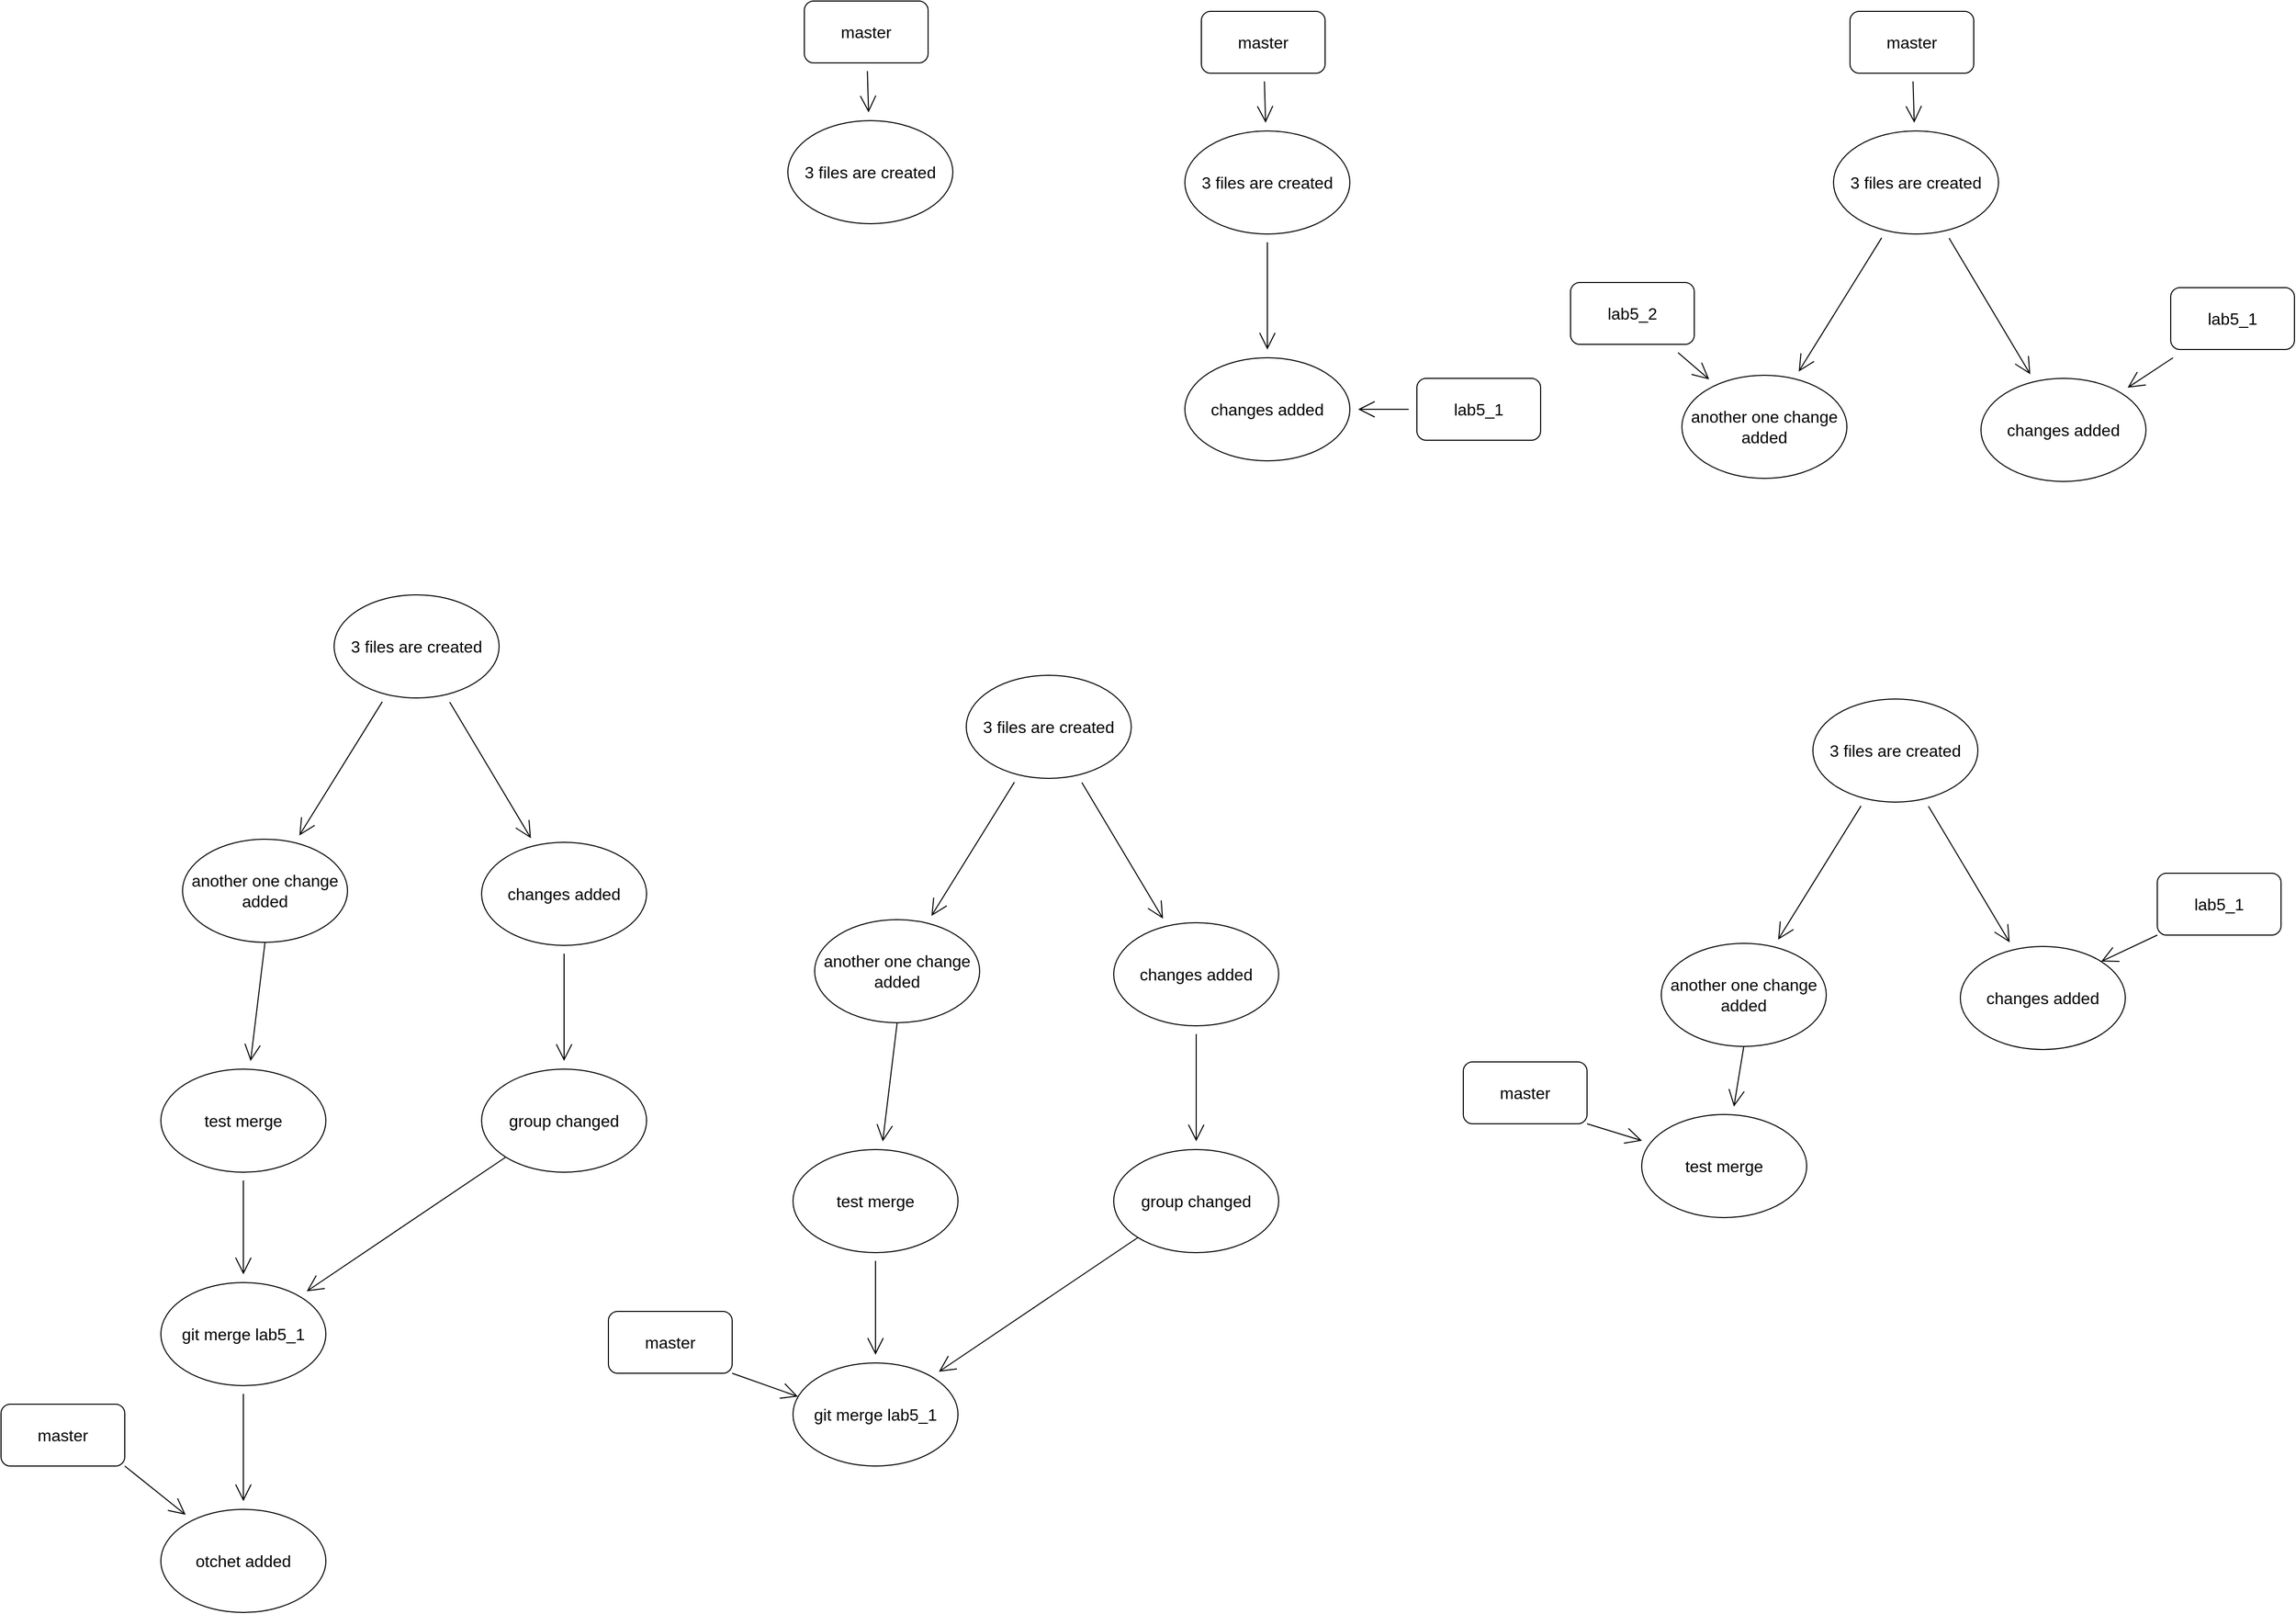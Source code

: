 <mxfile version="20.6.0" type="github">
  <diagram id="QL8ryWHjTM8B6qztDwL_" name="Страница 1">
    <mxGraphModel dx="3943" dy="1345" grid="0" gridSize="10" guides="1" tooltips="1" connect="1" arrows="1" fold="1" page="0" pageScale="1" pageWidth="827" pageHeight="1169" math="0" shadow="0">
      <root>
        <mxCell id="0" />
        <mxCell id="1" parent="0" />
        <mxCell id="yyESfibkOnGCrCQlA89q-24" value="3 files are created" style="ellipse;whiteSpace=wrap;html=1;fontSize=16;" vertex="1" parent="1">
          <mxGeometry x="-584" y="379" width="160" height="100" as="geometry" />
        </mxCell>
        <mxCell id="yyESfibkOnGCrCQlA89q-27" value="" style="edgeStyle=none;curved=1;rounded=0;orthogonalLoop=1;jettySize=auto;html=1;fontSize=12;endArrow=open;startSize=14;endSize=14;sourcePerimeterSpacing=8;targetPerimeterSpacing=8;" edge="1" parent="1" source="yyESfibkOnGCrCQlA89q-25" target="yyESfibkOnGCrCQlA89q-24">
          <mxGeometry relative="1" as="geometry" />
        </mxCell>
        <mxCell id="yyESfibkOnGCrCQlA89q-25" value="master" style="rounded=1;whiteSpace=wrap;html=1;fontSize=16;" vertex="1" parent="1">
          <mxGeometry x="-568" y="263" width="120" height="60" as="geometry" />
        </mxCell>
        <mxCell id="yyESfibkOnGCrCQlA89q-33" value="" style="edgeStyle=none;curved=1;rounded=0;orthogonalLoop=1;jettySize=auto;html=1;fontSize=12;endArrow=open;startSize=14;endSize=14;sourcePerimeterSpacing=8;targetPerimeterSpacing=8;" edge="1" parent="1" source="yyESfibkOnGCrCQlA89q-29" target="yyESfibkOnGCrCQlA89q-32">
          <mxGeometry relative="1" as="geometry" />
        </mxCell>
        <mxCell id="yyESfibkOnGCrCQlA89q-29" value="3 files are created" style="ellipse;whiteSpace=wrap;html=1;fontSize=16;" vertex="1" parent="1">
          <mxGeometry x="-199" y="389" width="160" height="100" as="geometry" />
        </mxCell>
        <mxCell id="yyESfibkOnGCrCQlA89q-30" value="" style="edgeStyle=none;curved=1;rounded=0;orthogonalLoop=1;jettySize=auto;html=1;fontSize=12;endArrow=open;startSize=14;endSize=14;sourcePerimeterSpacing=8;targetPerimeterSpacing=8;" edge="1" source="yyESfibkOnGCrCQlA89q-31" target="yyESfibkOnGCrCQlA89q-29" parent="1">
          <mxGeometry relative="1" as="geometry" />
        </mxCell>
        <mxCell id="yyESfibkOnGCrCQlA89q-31" value="master" style="rounded=1;whiteSpace=wrap;html=1;fontSize=16;" vertex="1" parent="1">
          <mxGeometry x="-183" y="273" width="120" height="60" as="geometry" />
        </mxCell>
        <mxCell id="yyESfibkOnGCrCQlA89q-32" value="changes added" style="ellipse;whiteSpace=wrap;html=1;fontSize=16;" vertex="1" parent="1">
          <mxGeometry x="-199" y="609" width="160" height="100" as="geometry" />
        </mxCell>
        <mxCell id="yyESfibkOnGCrCQlA89q-36" value="" style="edgeStyle=none;curved=1;rounded=0;orthogonalLoop=1;jettySize=auto;html=1;fontSize=12;endArrow=open;startSize=14;endSize=14;sourcePerimeterSpacing=8;targetPerimeterSpacing=8;" edge="1" parent="1" source="yyESfibkOnGCrCQlA89q-34" target="yyESfibkOnGCrCQlA89q-32">
          <mxGeometry relative="1" as="geometry" />
        </mxCell>
        <mxCell id="yyESfibkOnGCrCQlA89q-34" value="lab5_1" style="rounded=1;whiteSpace=wrap;html=1;fontSize=16;" vertex="1" parent="1">
          <mxGeometry x="26" y="629" width="120" height="60" as="geometry" />
        </mxCell>
        <mxCell id="yyESfibkOnGCrCQlA89q-38" value="" style="edgeStyle=none;curved=1;rounded=0;orthogonalLoop=1;jettySize=auto;html=1;fontSize=12;endArrow=open;startSize=14;endSize=14;sourcePerimeterSpacing=8;targetPerimeterSpacing=8;" edge="1" source="yyESfibkOnGCrCQlA89q-39" target="yyESfibkOnGCrCQlA89q-42" parent="1">
          <mxGeometry relative="1" as="geometry" />
        </mxCell>
        <mxCell id="yyESfibkOnGCrCQlA89q-53" value="" style="edgeStyle=none;curved=1;rounded=0;orthogonalLoop=1;jettySize=auto;html=1;fontSize=12;endArrow=open;startSize=14;endSize=14;sourcePerimeterSpacing=8;targetPerimeterSpacing=8;" edge="1" parent="1" source="yyESfibkOnGCrCQlA89q-39" target="yyESfibkOnGCrCQlA89q-45">
          <mxGeometry relative="1" as="geometry">
            <mxPoint x="278" y="439" as="targetPoint" />
          </mxGeometry>
        </mxCell>
        <mxCell id="yyESfibkOnGCrCQlA89q-39" value="3 files are created" style="ellipse;whiteSpace=wrap;html=1;fontSize=16;" vertex="1" parent="1">
          <mxGeometry x="430" y="389" width="160" height="100" as="geometry" />
        </mxCell>
        <mxCell id="yyESfibkOnGCrCQlA89q-40" value="" style="edgeStyle=none;curved=1;rounded=0;orthogonalLoop=1;jettySize=auto;html=1;fontSize=12;endArrow=open;startSize=14;endSize=14;sourcePerimeterSpacing=8;targetPerimeterSpacing=8;" edge="1" source="yyESfibkOnGCrCQlA89q-41" target="yyESfibkOnGCrCQlA89q-39" parent="1">
          <mxGeometry relative="1" as="geometry" />
        </mxCell>
        <mxCell id="yyESfibkOnGCrCQlA89q-41" value="master" style="rounded=1;whiteSpace=wrap;html=1;fontSize=16;" vertex="1" parent="1">
          <mxGeometry x="446" y="273" width="120" height="60" as="geometry" />
        </mxCell>
        <mxCell id="yyESfibkOnGCrCQlA89q-42" value="changes added" style="ellipse;whiteSpace=wrap;html=1;fontSize=16;" vertex="1" parent="1">
          <mxGeometry x="573" y="629" width="160" height="100" as="geometry" />
        </mxCell>
        <mxCell id="yyESfibkOnGCrCQlA89q-43" value="" style="edgeStyle=none;curved=1;rounded=0;orthogonalLoop=1;jettySize=auto;html=1;fontSize=12;endArrow=open;startSize=14;endSize=14;sourcePerimeterSpacing=8;targetPerimeterSpacing=8;" edge="1" source="yyESfibkOnGCrCQlA89q-44" target="yyESfibkOnGCrCQlA89q-42" parent="1">
          <mxGeometry relative="1" as="geometry" />
        </mxCell>
        <mxCell id="yyESfibkOnGCrCQlA89q-44" value="lab5_1" style="rounded=1;whiteSpace=wrap;html=1;fontSize=16;" vertex="1" parent="1">
          <mxGeometry x="757" y="541" width="120" height="60" as="geometry" />
        </mxCell>
        <mxCell id="yyESfibkOnGCrCQlA89q-45" value="another one change added" style="ellipse;whiteSpace=wrap;html=1;fontSize=16;" vertex="1" parent="1">
          <mxGeometry x="283" y="626" width="160" height="100" as="geometry" />
        </mxCell>
        <mxCell id="yyESfibkOnGCrCQlA89q-49" value="" style="edgeStyle=none;curved=1;rounded=0;orthogonalLoop=1;jettySize=auto;html=1;fontSize=12;endArrow=open;startSize=14;endSize=14;sourcePerimeterSpacing=8;targetPerimeterSpacing=8;" edge="1" parent="1" source="yyESfibkOnGCrCQlA89q-48" target="yyESfibkOnGCrCQlA89q-45">
          <mxGeometry relative="1" as="geometry" />
        </mxCell>
        <mxCell id="yyESfibkOnGCrCQlA89q-48" value="lab5_2" style="rounded=1;whiteSpace=wrap;html=1;fontSize=16;" vertex="1" parent="1">
          <mxGeometry x="175" y="536" width="120" height="60" as="geometry" />
        </mxCell>
        <mxCell id="yyESfibkOnGCrCQlA89q-54" value="" style="edgeStyle=none;curved=1;rounded=0;orthogonalLoop=1;jettySize=auto;html=1;fontSize=12;endArrow=open;startSize=14;endSize=14;sourcePerimeterSpacing=8;targetPerimeterSpacing=8;" edge="1" parent="1" source="yyESfibkOnGCrCQlA89q-56" target="yyESfibkOnGCrCQlA89q-59">
          <mxGeometry relative="1" as="geometry" />
        </mxCell>
        <mxCell id="yyESfibkOnGCrCQlA89q-55" value="" style="edgeStyle=none;curved=1;rounded=0;orthogonalLoop=1;jettySize=auto;html=1;fontSize=12;endArrow=open;startSize=14;endSize=14;sourcePerimeterSpacing=8;targetPerimeterSpacing=8;" edge="1" parent="1" source="yyESfibkOnGCrCQlA89q-56" target="yyESfibkOnGCrCQlA89q-62">
          <mxGeometry relative="1" as="geometry">
            <mxPoint x="258" y="990" as="targetPoint" />
          </mxGeometry>
        </mxCell>
        <mxCell id="yyESfibkOnGCrCQlA89q-56" value="3 files are created" style="ellipse;whiteSpace=wrap;html=1;fontSize=16;" vertex="1" parent="1">
          <mxGeometry x="410" y="940" width="160" height="100" as="geometry" />
        </mxCell>
        <mxCell id="yyESfibkOnGCrCQlA89q-59" value="changes added" style="ellipse;whiteSpace=wrap;html=1;fontSize=16;" vertex="1" parent="1">
          <mxGeometry x="553" y="1180" width="160" height="100" as="geometry" />
        </mxCell>
        <mxCell id="yyESfibkOnGCrCQlA89q-69" style="edgeStyle=none;curved=1;rounded=0;orthogonalLoop=1;jettySize=auto;html=1;exitX=0.5;exitY=1;exitDx=0;exitDy=0;fontSize=12;endArrow=open;startSize=14;endSize=14;sourcePerimeterSpacing=8;targetPerimeterSpacing=8;" edge="1" parent="1" source="yyESfibkOnGCrCQlA89q-62" target="yyESfibkOnGCrCQlA89q-65">
          <mxGeometry relative="1" as="geometry" />
        </mxCell>
        <mxCell id="yyESfibkOnGCrCQlA89q-62" value="another one change added" style="ellipse;whiteSpace=wrap;html=1;fontSize=16;" vertex="1" parent="1">
          <mxGeometry x="263" y="1177" width="160" height="100" as="geometry" />
        </mxCell>
        <mxCell id="yyESfibkOnGCrCQlA89q-65" value="test merge" style="ellipse;whiteSpace=wrap;html=1;fontSize=16;" vertex="1" parent="1">
          <mxGeometry x="244" y="1343" width="160" height="100" as="geometry" />
        </mxCell>
        <mxCell id="yyESfibkOnGCrCQlA89q-72" style="edgeStyle=none;curved=1;rounded=0;orthogonalLoop=1;jettySize=auto;html=1;exitX=1;exitY=1;exitDx=0;exitDy=0;fontSize=12;endArrow=open;startSize=14;endSize=14;sourcePerimeterSpacing=8;targetPerimeterSpacing=8;" edge="1" parent="1" source="yyESfibkOnGCrCQlA89q-67" target="yyESfibkOnGCrCQlA89q-65">
          <mxGeometry relative="1" as="geometry" />
        </mxCell>
        <mxCell id="yyESfibkOnGCrCQlA89q-67" value="master" style="rounded=1;whiteSpace=wrap;html=1;fontSize=16;" vertex="1" parent="1">
          <mxGeometry x="71" y="1292" width="120" height="60" as="geometry" />
        </mxCell>
        <mxCell id="yyESfibkOnGCrCQlA89q-71" style="edgeStyle=none;curved=1;rounded=0;orthogonalLoop=1;jettySize=auto;html=1;exitX=0;exitY=1;exitDx=0;exitDy=0;entryX=1;entryY=0;entryDx=0;entryDy=0;fontSize=12;endArrow=open;startSize=14;endSize=14;sourcePerimeterSpacing=8;targetPerimeterSpacing=8;" edge="1" parent="1" source="yyESfibkOnGCrCQlA89q-70" target="yyESfibkOnGCrCQlA89q-59">
          <mxGeometry relative="1" as="geometry" />
        </mxCell>
        <mxCell id="yyESfibkOnGCrCQlA89q-70" value="lab5_1" style="rounded=1;whiteSpace=wrap;html=1;fontSize=16;" vertex="1" parent="1">
          <mxGeometry x="744" y="1109" width="120" height="60" as="geometry" />
        </mxCell>
        <mxCell id="yyESfibkOnGCrCQlA89q-73" value="" style="edgeStyle=none;curved=1;rounded=0;orthogonalLoop=1;jettySize=auto;html=1;fontSize=12;endArrow=open;startSize=14;endSize=14;sourcePerimeterSpacing=8;targetPerimeterSpacing=8;" edge="1" parent="1" source="yyESfibkOnGCrCQlA89q-75" target="yyESfibkOnGCrCQlA89q-76">
          <mxGeometry relative="1" as="geometry" />
        </mxCell>
        <mxCell id="yyESfibkOnGCrCQlA89q-74" value="" style="edgeStyle=none;curved=1;rounded=0;orthogonalLoop=1;jettySize=auto;html=1;fontSize=12;endArrow=open;startSize=14;endSize=14;sourcePerimeterSpacing=8;targetPerimeterSpacing=8;" edge="1" parent="1" source="yyESfibkOnGCrCQlA89q-75" target="yyESfibkOnGCrCQlA89q-78">
          <mxGeometry relative="1" as="geometry">
            <mxPoint x="-563" y="967" as="targetPoint" />
          </mxGeometry>
        </mxCell>
        <mxCell id="yyESfibkOnGCrCQlA89q-75" value="3 files are created" style="ellipse;whiteSpace=wrap;html=1;fontSize=16;" vertex="1" parent="1">
          <mxGeometry x="-411" y="917" width="160" height="100" as="geometry" />
        </mxCell>
        <mxCell id="yyESfibkOnGCrCQlA89q-87" value="" style="edgeStyle=none;curved=1;rounded=0;orthogonalLoop=1;jettySize=auto;html=1;fontSize=12;endArrow=open;startSize=14;endSize=14;sourcePerimeterSpacing=8;targetPerimeterSpacing=8;" edge="1" parent="1" source="yyESfibkOnGCrCQlA89q-76" target="yyESfibkOnGCrCQlA89q-86">
          <mxGeometry relative="1" as="geometry" />
        </mxCell>
        <mxCell id="yyESfibkOnGCrCQlA89q-76" value="changes added" style="ellipse;whiteSpace=wrap;html=1;fontSize=16;" vertex="1" parent="1">
          <mxGeometry x="-268" y="1157" width="160" height="100" as="geometry" />
        </mxCell>
        <mxCell id="yyESfibkOnGCrCQlA89q-77" style="edgeStyle=none;curved=1;rounded=0;orthogonalLoop=1;jettySize=auto;html=1;exitX=0.5;exitY=1;exitDx=0;exitDy=0;fontSize=12;endArrow=open;startSize=14;endSize=14;sourcePerimeterSpacing=8;targetPerimeterSpacing=8;" edge="1" parent="1" source="yyESfibkOnGCrCQlA89q-78" target="yyESfibkOnGCrCQlA89q-81">
          <mxGeometry relative="1" as="geometry" />
        </mxCell>
        <mxCell id="yyESfibkOnGCrCQlA89q-78" value="another one change added" style="ellipse;whiteSpace=wrap;html=1;fontSize=16;" vertex="1" parent="1">
          <mxGeometry x="-558" y="1154" width="160" height="100" as="geometry" />
        </mxCell>
        <mxCell id="yyESfibkOnGCrCQlA89q-90" value="" style="edgeStyle=none;curved=1;rounded=0;orthogonalLoop=1;jettySize=auto;html=1;fontSize=12;endArrow=open;startSize=14;endSize=14;sourcePerimeterSpacing=8;targetPerimeterSpacing=8;" edge="1" parent="1" source="yyESfibkOnGCrCQlA89q-81" target="yyESfibkOnGCrCQlA89q-89">
          <mxGeometry relative="1" as="geometry" />
        </mxCell>
        <mxCell id="yyESfibkOnGCrCQlA89q-81" value="test merge" style="ellipse;whiteSpace=wrap;html=1;fontSize=16;" vertex="1" parent="1">
          <mxGeometry x="-579" y="1377" width="160" height="100" as="geometry" />
        </mxCell>
        <mxCell id="yyESfibkOnGCrCQlA89q-91" style="edgeStyle=none;curved=1;rounded=0;orthogonalLoop=1;jettySize=auto;html=1;exitX=1;exitY=1;exitDx=0;exitDy=0;entryX=0.03;entryY=0.326;entryDx=0;entryDy=0;entryPerimeter=0;fontSize=12;endArrow=open;startSize=14;endSize=14;sourcePerimeterSpacing=8;targetPerimeterSpacing=8;" edge="1" parent="1" source="yyESfibkOnGCrCQlA89q-83" target="yyESfibkOnGCrCQlA89q-89">
          <mxGeometry relative="1" as="geometry" />
        </mxCell>
        <mxCell id="yyESfibkOnGCrCQlA89q-83" value="master" style="rounded=1;whiteSpace=wrap;html=1;fontSize=16;" vertex="1" parent="1">
          <mxGeometry x="-758" y="1534" width="120" height="60" as="geometry" />
        </mxCell>
        <mxCell id="yyESfibkOnGCrCQlA89q-92" style="edgeStyle=none;curved=1;rounded=0;orthogonalLoop=1;jettySize=auto;html=1;exitX=0;exitY=1;exitDx=0;exitDy=0;fontSize=12;endArrow=open;startSize=14;endSize=14;sourcePerimeterSpacing=8;targetPerimeterSpacing=8;" edge="1" parent="1" source="yyESfibkOnGCrCQlA89q-86" target="yyESfibkOnGCrCQlA89q-89">
          <mxGeometry relative="1" as="geometry" />
        </mxCell>
        <mxCell id="yyESfibkOnGCrCQlA89q-86" value="group changed" style="ellipse;whiteSpace=wrap;html=1;fontSize=16;" vertex="1" parent="1">
          <mxGeometry x="-268" y="1377" width="160" height="100" as="geometry" />
        </mxCell>
        <mxCell id="yyESfibkOnGCrCQlA89q-89" value="git merge lab5_1" style="ellipse;whiteSpace=wrap;html=1;fontSize=16;" vertex="1" parent="1">
          <mxGeometry x="-579" y="1584" width="160" height="100" as="geometry" />
        </mxCell>
        <mxCell id="yyESfibkOnGCrCQlA89q-93" value="" style="edgeStyle=none;curved=1;rounded=0;orthogonalLoop=1;jettySize=auto;html=1;fontSize=12;endArrow=open;startSize=14;endSize=14;sourcePerimeterSpacing=8;targetPerimeterSpacing=8;" edge="1" parent="1" source="yyESfibkOnGCrCQlA89q-95" target="yyESfibkOnGCrCQlA89q-97">
          <mxGeometry relative="1" as="geometry" />
        </mxCell>
        <mxCell id="yyESfibkOnGCrCQlA89q-94" value="" style="edgeStyle=none;curved=1;rounded=0;orthogonalLoop=1;jettySize=auto;html=1;fontSize=12;endArrow=open;startSize=14;endSize=14;sourcePerimeterSpacing=8;targetPerimeterSpacing=8;" edge="1" parent="1" source="yyESfibkOnGCrCQlA89q-95" target="yyESfibkOnGCrCQlA89q-99">
          <mxGeometry relative="1" as="geometry">
            <mxPoint x="-1176" y="889" as="targetPoint" />
          </mxGeometry>
        </mxCell>
        <mxCell id="yyESfibkOnGCrCQlA89q-95" value="3 files are created" style="ellipse;whiteSpace=wrap;html=1;fontSize=16;" vertex="1" parent="1">
          <mxGeometry x="-1024" y="839" width="160" height="100" as="geometry" />
        </mxCell>
        <mxCell id="yyESfibkOnGCrCQlA89q-96" value="" style="edgeStyle=none;curved=1;rounded=0;orthogonalLoop=1;jettySize=auto;html=1;fontSize=12;endArrow=open;startSize=14;endSize=14;sourcePerimeterSpacing=8;targetPerimeterSpacing=8;" edge="1" parent="1" source="yyESfibkOnGCrCQlA89q-97" target="yyESfibkOnGCrCQlA89q-105">
          <mxGeometry relative="1" as="geometry" />
        </mxCell>
        <mxCell id="yyESfibkOnGCrCQlA89q-97" value="changes added" style="ellipse;whiteSpace=wrap;html=1;fontSize=16;" vertex="1" parent="1">
          <mxGeometry x="-881" y="1079" width="160" height="100" as="geometry" />
        </mxCell>
        <mxCell id="yyESfibkOnGCrCQlA89q-98" style="edgeStyle=none;curved=1;rounded=0;orthogonalLoop=1;jettySize=auto;html=1;exitX=0.5;exitY=1;exitDx=0;exitDy=0;fontSize=12;endArrow=open;startSize=14;endSize=14;sourcePerimeterSpacing=8;targetPerimeterSpacing=8;" edge="1" parent="1" source="yyESfibkOnGCrCQlA89q-99" target="yyESfibkOnGCrCQlA89q-101">
          <mxGeometry relative="1" as="geometry" />
        </mxCell>
        <mxCell id="yyESfibkOnGCrCQlA89q-99" value="another one change added" style="ellipse;whiteSpace=wrap;html=1;fontSize=16;" vertex="1" parent="1">
          <mxGeometry x="-1171" y="1076" width="160" height="100" as="geometry" />
        </mxCell>
        <mxCell id="yyESfibkOnGCrCQlA89q-100" value="" style="edgeStyle=none;curved=1;rounded=0;orthogonalLoop=1;jettySize=auto;html=1;fontSize=12;endArrow=open;startSize=14;endSize=14;sourcePerimeterSpacing=8;targetPerimeterSpacing=8;" edge="1" parent="1" source="yyESfibkOnGCrCQlA89q-101" target="yyESfibkOnGCrCQlA89q-106">
          <mxGeometry relative="1" as="geometry" />
        </mxCell>
        <mxCell id="yyESfibkOnGCrCQlA89q-101" value="test merge" style="ellipse;whiteSpace=wrap;html=1;fontSize=16;" vertex="1" parent="1">
          <mxGeometry x="-1192" y="1299" width="160" height="100" as="geometry" />
        </mxCell>
        <mxCell id="yyESfibkOnGCrCQlA89q-109" style="edgeStyle=none;curved=1;rounded=0;orthogonalLoop=1;jettySize=auto;html=1;exitX=1;exitY=1;exitDx=0;exitDy=0;fontSize=12;endArrow=open;startSize=14;endSize=14;sourcePerimeterSpacing=8;targetPerimeterSpacing=8;" edge="1" parent="1" source="yyESfibkOnGCrCQlA89q-103" target="yyESfibkOnGCrCQlA89q-107">
          <mxGeometry relative="1" as="geometry" />
        </mxCell>
        <mxCell id="yyESfibkOnGCrCQlA89q-103" value="master" style="rounded=1;whiteSpace=wrap;html=1;fontSize=16;" vertex="1" parent="1">
          <mxGeometry x="-1347" y="1624" width="120" height="60" as="geometry" />
        </mxCell>
        <mxCell id="yyESfibkOnGCrCQlA89q-104" style="edgeStyle=none;curved=1;rounded=0;orthogonalLoop=1;jettySize=auto;html=1;exitX=0;exitY=1;exitDx=0;exitDy=0;fontSize=12;endArrow=open;startSize=14;endSize=14;sourcePerimeterSpacing=8;targetPerimeterSpacing=8;" edge="1" parent="1" source="yyESfibkOnGCrCQlA89q-105" target="yyESfibkOnGCrCQlA89q-106">
          <mxGeometry relative="1" as="geometry" />
        </mxCell>
        <mxCell id="yyESfibkOnGCrCQlA89q-105" value="group changed" style="ellipse;whiteSpace=wrap;html=1;fontSize=16;" vertex="1" parent="1">
          <mxGeometry x="-881" y="1299" width="160" height="100" as="geometry" />
        </mxCell>
        <mxCell id="yyESfibkOnGCrCQlA89q-108" value="" style="edgeStyle=none;curved=1;rounded=0;orthogonalLoop=1;jettySize=auto;html=1;fontSize=12;endArrow=open;startSize=14;endSize=14;sourcePerimeterSpacing=8;targetPerimeterSpacing=8;" edge="1" parent="1" source="yyESfibkOnGCrCQlA89q-106" target="yyESfibkOnGCrCQlA89q-107">
          <mxGeometry relative="1" as="geometry" />
        </mxCell>
        <mxCell id="yyESfibkOnGCrCQlA89q-106" value="git merge lab5_1" style="ellipse;whiteSpace=wrap;html=1;fontSize=16;" vertex="1" parent="1">
          <mxGeometry x="-1192" y="1506" width="160" height="100" as="geometry" />
        </mxCell>
        <mxCell id="yyESfibkOnGCrCQlA89q-107" value="otchet added" style="ellipse;whiteSpace=wrap;html=1;fontSize=16;" vertex="1" parent="1">
          <mxGeometry x="-1192" y="1726" width="160" height="100" as="geometry" />
        </mxCell>
      </root>
    </mxGraphModel>
  </diagram>
</mxfile>
